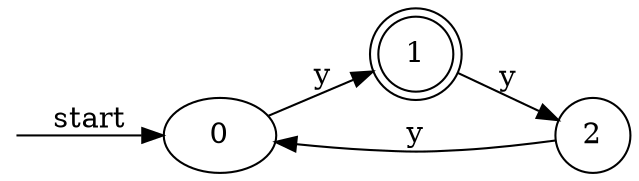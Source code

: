 digraph dfa {
    rankdir = LR;
    __start [style = invis, shape = point];
    __start -> "0" [ label = "start" ];
    node [shape = doublecircle]; "1"
    node [shape = circle];
    "0" -> "1" [ label = "y" ];
    "1" -> "2" [ label = "y" ];
    "2" -> "0" [ label = "y" ];
}

